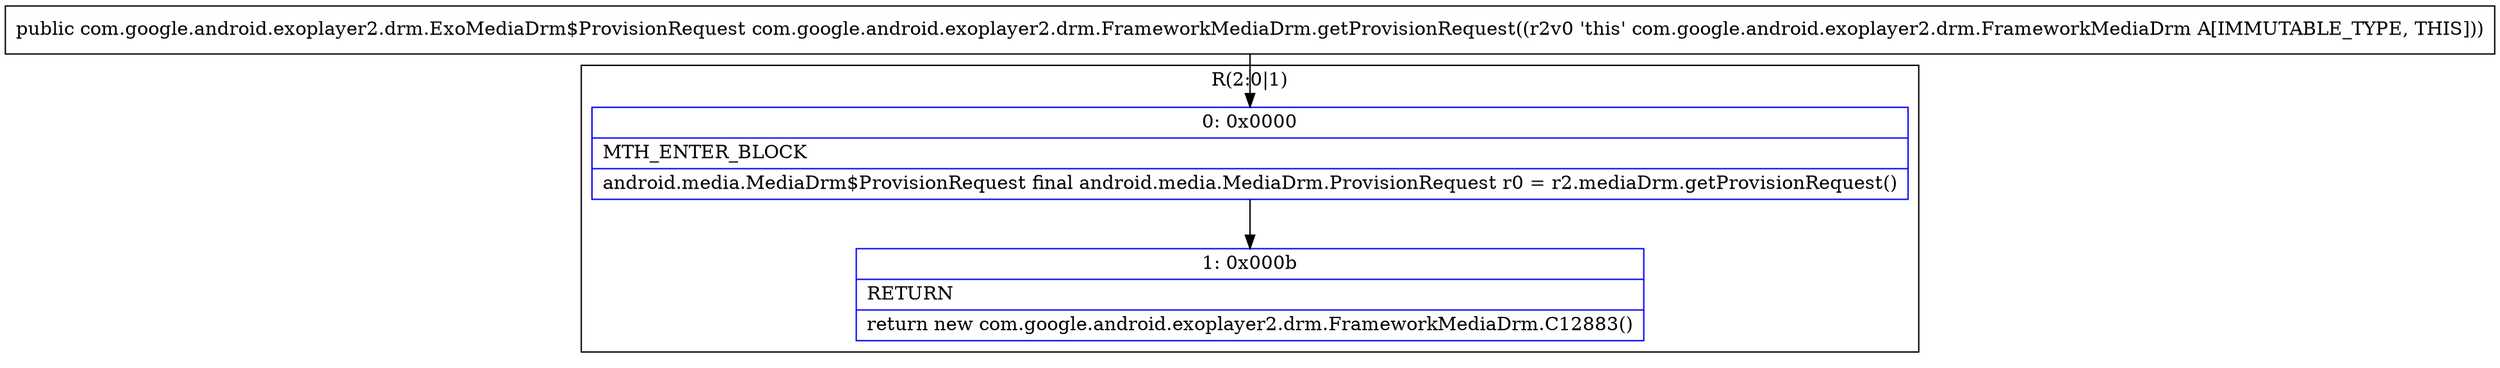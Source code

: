 digraph "CFG forcom.google.android.exoplayer2.drm.FrameworkMediaDrm.getProvisionRequest()Lcom\/google\/android\/exoplayer2\/drm\/ExoMediaDrm$ProvisionRequest;" {
subgraph cluster_Region_646518263 {
label = "R(2:0|1)";
node [shape=record,color=blue];
Node_0 [shape=record,label="{0\:\ 0x0000|MTH_ENTER_BLOCK\l|android.media.MediaDrm$ProvisionRequest final android.media.MediaDrm.ProvisionRequest r0 = r2.mediaDrm.getProvisionRequest()\l}"];
Node_1 [shape=record,label="{1\:\ 0x000b|RETURN\l|return new com.google.android.exoplayer2.drm.FrameworkMediaDrm.C12883()\l}"];
}
MethodNode[shape=record,label="{public com.google.android.exoplayer2.drm.ExoMediaDrm$ProvisionRequest com.google.android.exoplayer2.drm.FrameworkMediaDrm.getProvisionRequest((r2v0 'this' com.google.android.exoplayer2.drm.FrameworkMediaDrm A[IMMUTABLE_TYPE, THIS])) }"];
MethodNode -> Node_0;
Node_0 -> Node_1;
}

